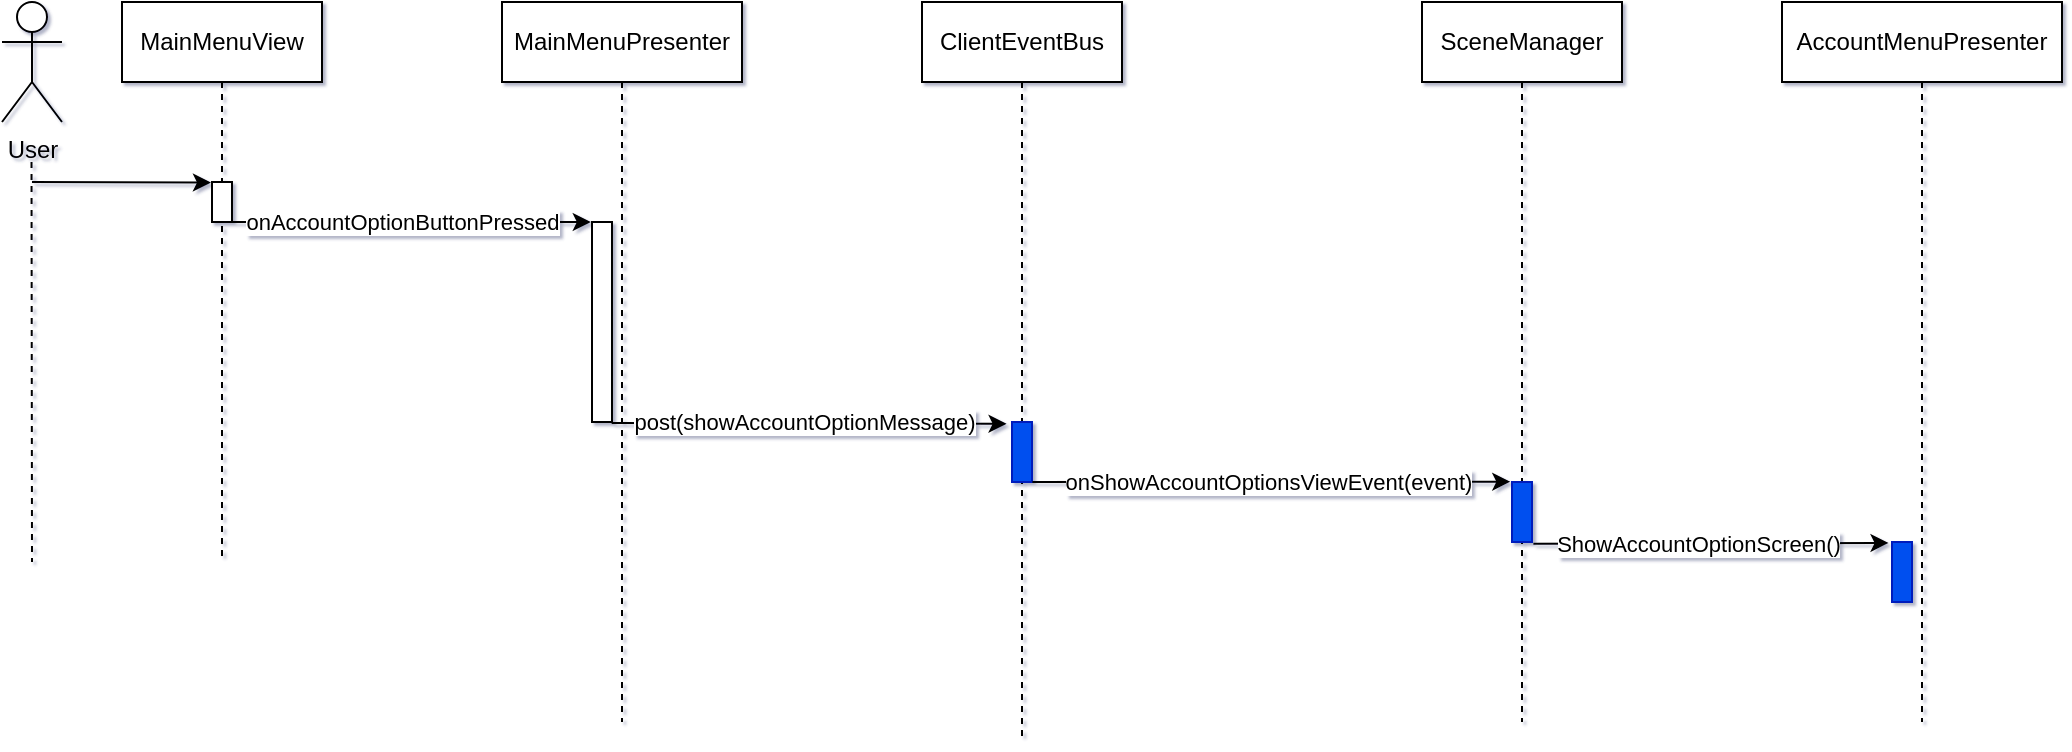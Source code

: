 <mxfile version="20.5.3" type="embed"><diagram id="Cefqmx0Oj_4-pc0AHTQd" name="ShowAccountViewScreen"><mxGraphModel dx="663" dy="513" grid="1" gridSize="10" guides="1" tooltips="1" connect="1" arrows="1" fold="1" page="1" pageScale="1" pageWidth="850" pageHeight="1100" background="none" math="0" shadow="1"><root><mxCell id="0"/><mxCell id="1" parent="0"/><mxCell id="2" value="MainMenuPresenter" style="shape=umlLifeline;perimeter=lifelinePerimeter;whiteSpace=wrap;html=1;container=1;collapsible=0;recursiveResize=0;outlineConnect=0;rounded=0;" parent="1" vertex="1"><mxGeometry x="260" y="80" width="120" height="360" as="geometry"/></mxCell><mxCell id="3" value="" style="html=1;points=[];perimeter=orthogonalPerimeter;rounded=0;" parent="2" vertex="1"><mxGeometry x="45" y="110" width="10" height="100" as="geometry"/></mxCell><mxCell id="4" value="MainMenuView" style="shape=umlLifeline;perimeter=lifelinePerimeter;whiteSpace=wrap;html=1;container=1;collapsible=0;recursiveResize=0;outlineConnect=0;rounded=0;" parent="1" vertex="1"><mxGeometry x="70" y="80" width="100" height="280" as="geometry"/></mxCell><mxCell id="5" value="" style="html=1;points=[];perimeter=orthogonalPerimeter;rounded=0;" parent="4" vertex="1"><mxGeometry x="45" y="90" width="10" height="20" as="geometry"/></mxCell><mxCell id="8" value="ClientEventBus" style="shape=umlLifeline;perimeter=lifelinePerimeter;whiteSpace=wrap;html=1;container=1;collapsible=0;recursiveResize=0;outlineConnect=0;rounded=0;" parent="1" vertex="1"><mxGeometry x="470" y="80" width="100" height="370" as="geometry"/></mxCell><mxCell id="9" value="" style="html=1;points=[];perimeter=orthogonalPerimeter;fillColor=#0050ef;fontColor=#ffffff;strokeColor=#001DBC;rounded=0;" parent="8" vertex="1"><mxGeometry x="45" y="210" width="10" height="30" as="geometry"/></mxCell><mxCell id="38" value="" style="edgeStyle=none;html=1;dashed=1;endArrow=none;endFill=0;rounded=0;" parent="1" edge="1"><mxGeometry relative="1" as="geometry"><mxPoint x="24.76" y="160" as="sourcePoint"/><mxPoint x="25" y="360" as="targetPoint"/></mxGeometry></mxCell><mxCell id="39" style="edgeStyle=none;html=1;endArrow=classic;endFill=1;entryX=-0.052;entryY=0.015;entryDx=0;entryDy=0;entryPerimeter=0;rounded=0;" parent="1" target="5" edge="1"><mxGeometry relative="1" as="geometry"><mxPoint x="25" y="170" as="sourcePoint"/></mxGeometry></mxCell><mxCell id="19" value="User" style="shape=umlActor;verticalLabelPosition=bottom;verticalAlign=top;html=1;rounded=0;" parent="1" vertex="1"><mxGeometry x="10" y="80" width="30" height="60" as="geometry"/></mxCell><object label="" id="41"><mxCell style="edgeStyle=none;html=1;endArrow=classic;endFill=1;entryX=-0.06;entryY=0;entryDx=0;entryDy=0;entryPerimeter=0;rounded=0;" parent="1" source="5" target="3" edge="1"><mxGeometry relative="1" as="geometry"><mxPoint x="120" y="190" as="sourcePoint"/><mxPoint x="280" y="190" as="targetPoint"/></mxGeometry></mxCell></object><mxCell id="42" value="onAccountOptionButtonPressed" style="edgeLabel;html=1;align=center;verticalAlign=middle;resizable=0;points=[];rounded=0;" parent="41" vertex="1" connectable="0"><mxGeometry x="-0.387" y="-2" relative="1" as="geometry"><mxPoint x="30" y="-2" as="offset"/></mxGeometry></mxCell><mxCell id="51" style="edgeStyle=none;html=1;endArrow=classic;endFill=1;exitX=1.019;exitY=0.998;exitDx=0;exitDy=0;exitPerimeter=0;rounded=0;entryX=-0.086;entryY=-0.005;entryDx=0;entryDy=0;entryPerimeter=0;" parent="1" source="9" target="107" edge="1"><mxGeometry relative="1" as="geometry"><mxPoint x="635" y="320.03" as="sourcePoint"/><mxPoint x="375.0" y="320.51" as="targetPoint"/></mxGeometry></mxCell><mxCell id="52" value="onShowAccountOptionsViewEvent(event)" style="edgeLabel;html=1;align=center;verticalAlign=middle;resizable=0;points=[];rounded=0;" parent="51" vertex="1" connectable="0"><mxGeometry x="-0.387" y="-2" relative="1" as="geometry"><mxPoint x="45" y="-2" as="offset"/></mxGeometry></mxCell><mxCell id="48" style="edgeStyle=none;html=1;endArrow=classic;endFill=1;entryX=-0.271;entryY=0.029;entryDx=0;entryDy=0;entryPerimeter=0;exitX=0.98;exitY=1.005;exitDx=0;exitDy=0;exitPerimeter=0;rounded=0;" parent="1" source="3" target="9" edge="1"><mxGeometry relative="1" as="geometry"><mxPoint x="459.71" y="289.52" as="sourcePoint"/><mxPoint x="574.71" y="300" as="targetPoint"/></mxGeometry></mxCell><mxCell id="49" value="post(showAccountOptionMessage)" style="edgeLabel;html=1;align=center;verticalAlign=middle;resizable=0;points=[];rounded=0;" parent="48" vertex="1" connectable="0"><mxGeometry x="-0.387" y="-2" relative="1" as="geometry"><mxPoint x="35" y="-3" as="offset"/></mxGeometry></mxCell><mxCell id="106" value="SceneManager" style="shape=umlLifeline;perimeter=lifelinePerimeter;whiteSpace=wrap;html=1;container=1;collapsible=0;recursiveResize=0;outlineConnect=0;rounded=0;" parent="1" vertex="1"><mxGeometry x="720" y="80" width="100" height="360" as="geometry"/></mxCell><mxCell id="107" value="" style="html=1;points=[];perimeter=orthogonalPerimeter;fillColor=#0050ef;fontColor=#ffffff;strokeColor=#001DBC;rounded=0;" parent="106" vertex="1"><mxGeometry x="45" y="240" width="10" height="30" as="geometry"/></mxCell><mxCell id="115" value="AccountMenuPresenter" style="shape=umlLifeline;perimeter=lifelinePerimeter;whiteSpace=wrap;html=1;container=1;collapsible=0;recursiveResize=0;outlineConnect=0;rounded=0;fillColor=default;" parent="1" vertex="1"><mxGeometry x="900" y="80" width="140" height="360" as="geometry"/></mxCell><mxCell id="116" value="" style="html=1;points=[];perimeter=orthogonalPerimeter;fillColor=#0050ef;fontColor=#ffffff;strokeColor=#001DBC;rounded=0;" parent="115" vertex="1"><mxGeometry x="55" y="270" width="10" height="30" as="geometry"/></mxCell><mxCell id="117" style="edgeStyle=none;html=1;endArrow=classic;endFill=1;exitX=1.067;exitY=1.029;exitDx=0;exitDy=0;exitPerimeter=0;rounded=0;entryX=-0.173;entryY=0.016;entryDx=0;entryDy=0;entryPerimeter=0;" parent="1" source="107" target="116" edge="1"><mxGeometry relative="1" as="geometry"><mxPoint x="715" y="349.4" as="sourcePoint"/><mxPoint x="893.95" y="349.31" as="targetPoint"/></mxGeometry></mxCell><mxCell id="118" value="ShowAccountOptionScreen()" style="edgeLabel;html=1;align=center;verticalAlign=middle;resizable=0;points=[];rounded=0;" parent="117" vertex="1" connectable="0"><mxGeometry x="-0.387" y="-2" relative="1" as="geometry"><mxPoint x="28" y="-2" as="offset"/></mxGeometry></mxCell></root></mxGraphModel></diagram></mxfile>